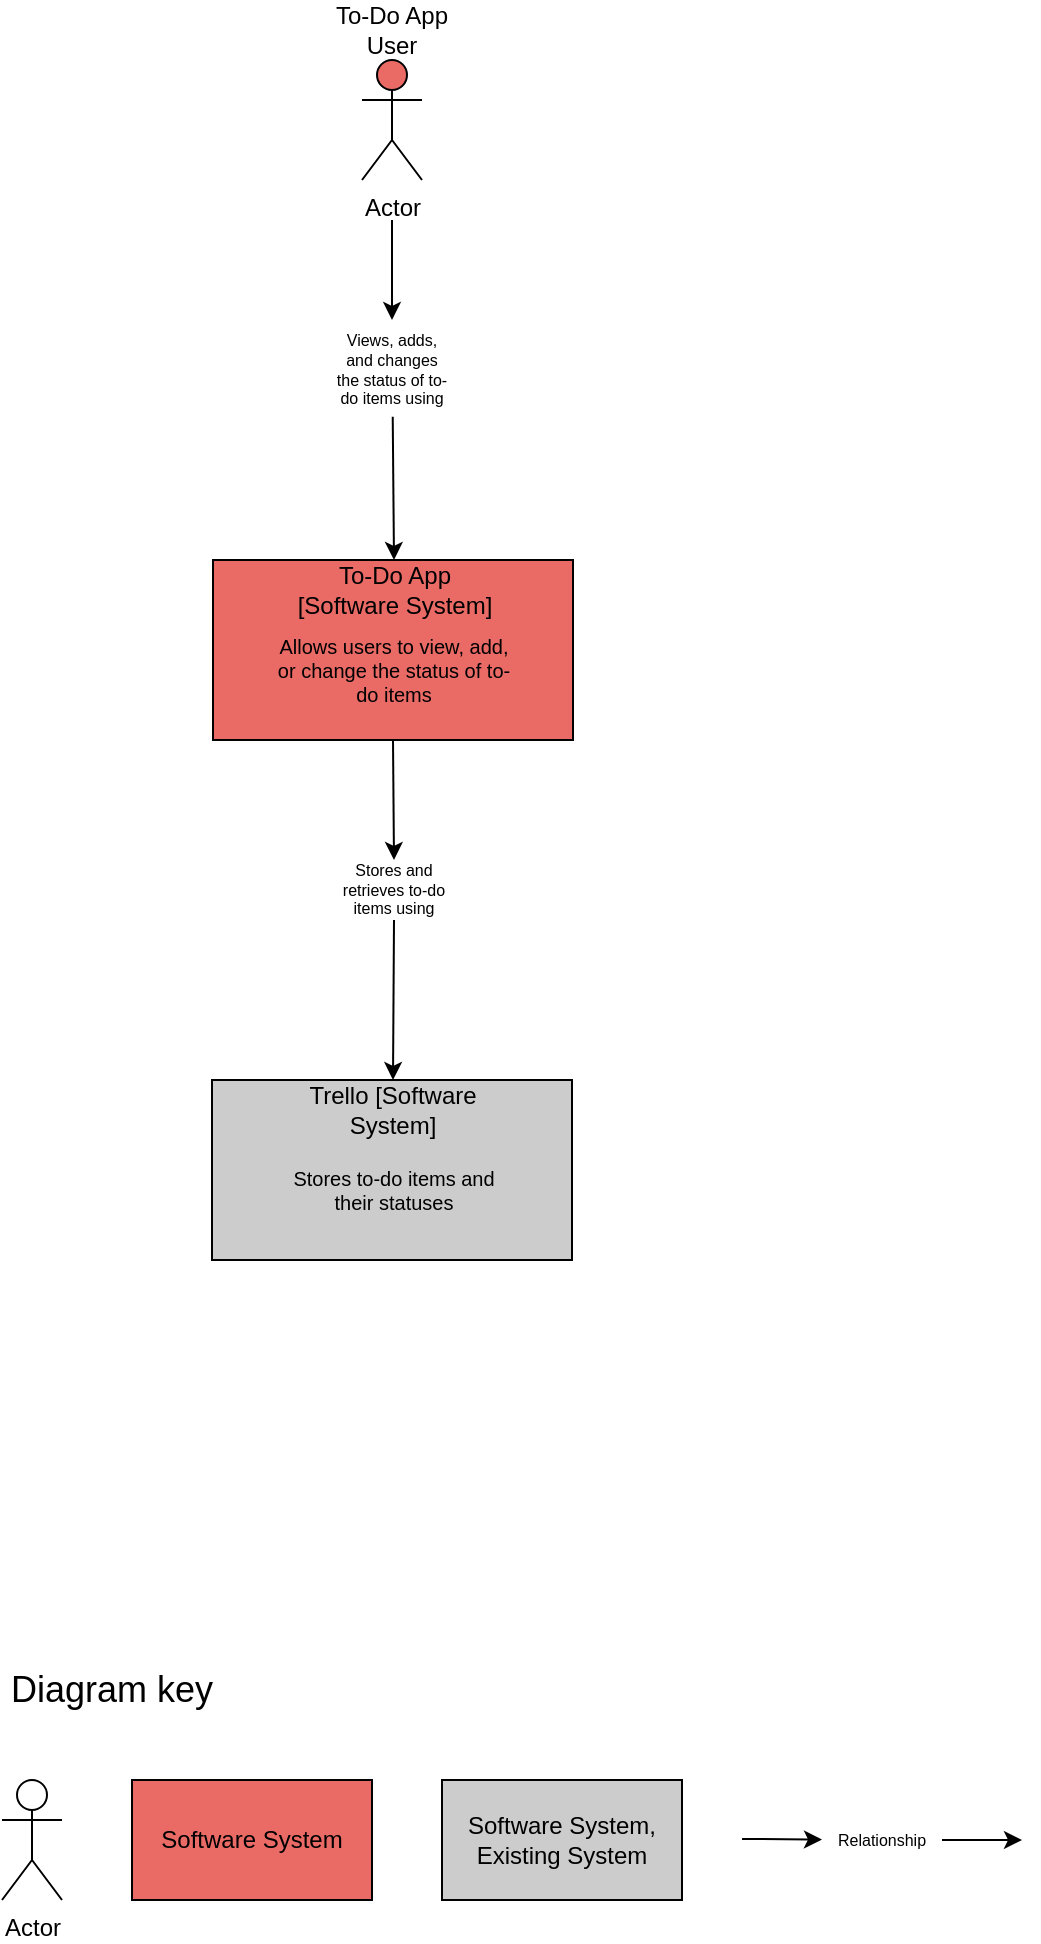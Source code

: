 <mxfile version="24.7.14">
  <diagram name="Page-1" id="iBRlb1mhVoszrk2-aHQL">
    <mxGraphModel dx="2074" dy="725" grid="1" gridSize="10" guides="1" tooltips="1" connect="1" arrows="1" fold="1" page="1" pageScale="1" pageWidth="850" pageHeight="1100" math="0" shadow="0">
      <root>
        <mxCell id="0" />
        <mxCell id="1" parent="0" />
        <mxCell id="-mjvh53arfqLqoCf8BJp-1" value="Actor" style="shape=umlActor;verticalLabelPosition=bottom;verticalAlign=top;html=1;outlineConnect=0;fillColor=#EA6B66;" parent="1" vertex="1">
          <mxGeometry x="410" y="120" width="30" height="60" as="geometry" />
        </mxCell>
        <mxCell id="-mjvh53arfqLqoCf8BJp-2" value="To-Do App User" style="text;html=1;align=center;verticalAlign=middle;whiteSpace=wrap;rounded=0;" parent="1" vertex="1">
          <mxGeometry x="395" y="90" width="60" height="30" as="geometry" />
        </mxCell>
        <mxCell id="-mjvh53arfqLqoCf8BJp-7" value="" style="endArrow=classic;html=1;rounded=0;entryX=0.5;entryY=0;entryDx=0;entryDy=0;exitX=0.506;exitY=1.278;exitDx=0;exitDy=0;exitPerimeter=0;" parent="1" source="-mjvh53arfqLqoCf8BJp-14" target="_Eg-LZfy4czVI2hD-TEB-12" edge="1">
          <mxGeometry width="50" height="50" relative="1" as="geometry">
            <mxPoint x="425" y="260" as="sourcePoint" />
            <mxPoint x="620" y="360" as="targetPoint" />
          </mxGeometry>
        </mxCell>
        <mxCell id="-mjvh53arfqLqoCf8BJp-13" value="" style="endArrow=classic;html=1;rounded=0;" parent="1" edge="1">
          <mxGeometry width="50" height="50" relative="1" as="geometry">
            <mxPoint x="425" y="200" as="sourcePoint" />
            <mxPoint x="425" y="250" as="targetPoint" />
          </mxGeometry>
        </mxCell>
        <mxCell id="-mjvh53arfqLqoCf8BJp-14" value="Views, adds, and changes the status of to-do items using" style="text;html=1;align=center;verticalAlign=middle;whiteSpace=wrap;rounded=0;fontSize=8;" parent="1" vertex="1">
          <mxGeometry x="395" y="260" width="60" height="30" as="geometry" />
        </mxCell>
        <mxCell id="-mjvh53arfqLqoCf8BJp-18" value="" style="rounded=0;whiteSpace=wrap;html=1;fillColor=#CCCCCC;" parent="1" vertex="1">
          <mxGeometry x="335" y="630" width="180" height="90" as="geometry" />
        </mxCell>
        <mxCell id="-mjvh53arfqLqoCf8BJp-19" value="Stores to-do items and their statuses" style="text;html=1;align=center;verticalAlign=middle;whiteSpace=wrap;rounded=0;fontSize=10;" parent="1" vertex="1">
          <mxGeometry x="365.5" y="670" width="120" height="30" as="geometry" />
        </mxCell>
        <mxCell id="-mjvh53arfqLqoCf8BJp-20" value="Trello [Software System]" style="text;html=1;align=center;verticalAlign=middle;whiteSpace=wrap;rounded=0;" parent="1" vertex="1">
          <mxGeometry x="373" y="630" width="105" height="30" as="geometry" />
        </mxCell>
        <mxCell id="-mjvh53arfqLqoCf8BJp-21" value="" style="endArrow=classic;html=1;rounded=0;entryX=0.5;entryY=0;entryDx=0;entryDy=0;" parent="1" target="-mjvh53arfqLqoCf8BJp-20" edge="1">
          <mxGeometry width="50" height="50" relative="1" as="geometry">
            <mxPoint x="426" y="550" as="sourcePoint" />
            <mxPoint x="425" y="510" as="targetPoint" />
          </mxGeometry>
        </mxCell>
        <mxCell id="-mjvh53arfqLqoCf8BJp-22" value="" style="endArrow=classic;html=1;rounded=0;exitX=0.5;exitY=1;exitDx=0;exitDy=0;entryX=0.5;entryY=0;entryDx=0;entryDy=0;" parent="1" source="_Eg-LZfy4czVI2hD-TEB-10" target="-mjvh53arfqLqoCf8BJp-23" edge="1">
          <mxGeometry width="50" height="50" relative="1" as="geometry">
            <mxPoint x="425" y="450" as="sourcePoint" />
            <mxPoint x="426" y="560" as="targetPoint" />
          </mxGeometry>
        </mxCell>
        <mxCell id="-mjvh53arfqLqoCf8BJp-23" value="Stores and retrieves to-do items using" style="text;html=1;align=center;verticalAlign=middle;whiteSpace=wrap;rounded=0;fontSize=8;" parent="1" vertex="1">
          <mxGeometry x="396" y="520" width="60" height="30" as="geometry" />
        </mxCell>
        <mxCell id="-mjvh53arfqLqoCf8BJp-24" value="Software System" style="rounded=0;whiteSpace=wrap;html=1;fillColor=#EA6B66;" parent="1" vertex="1">
          <mxGeometry x="295" y="980" width="120" height="60" as="geometry" />
        </mxCell>
        <mxCell id="-mjvh53arfqLqoCf8BJp-25" value="Software System, Existing System" style="rounded=0;whiteSpace=wrap;html=1;fillColor=#CCCCCC;" parent="1" vertex="1">
          <mxGeometry x="450" y="980" width="120" height="60" as="geometry" />
        </mxCell>
        <mxCell id="-mjvh53arfqLqoCf8BJp-26" value="Actor" style="shape=umlActor;verticalLabelPosition=bottom;verticalAlign=top;html=1;outlineConnect=0;" parent="1" vertex="1">
          <mxGeometry x="230" y="980" width="30" height="60" as="geometry" />
        </mxCell>
        <mxCell id="-mjvh53arfqLqoCf8BJp-27" value="" style="endArrow=classic;html=1;rounded=0;" parent="1" source="-mjvh53arfqLqoCf8BJp-37" edge="1">
          <mxGeometry width="50" height="50" relative="1" as="geometry">
            <mxPoint x="600" y="1009.47" as="sourcePoint" />
            <mxPoint x="740" y="1010" as="targetPoint" />
          </mxGeometry>
        </mxCell>
        <mxCell id="-mjvh53arfqLqoCf8BJp-36" value="" style="endArrow=classic;html=1;rounded=0;" parent="1" target="-mjvh53arfqLqoCf8BJp-37" edge="1">
          <mxGeometry width="50" height="50" relative="1" as="geometry">
            <mxPoint x="600" y="1009.47" as="sourcePoint" />
            <mxPoint x="740" y="1010" as="targetPoint" />
          </mxGeometry>
        </mxCell>
        <mxCell id="-mjvh53arfqLqoCf8BJp-37" value="Relationship" style="text;html=1;align=center;verticalAlign=middle;whiteSpace=wrap;rounded=0;fontSize=8;" parent="1" vertex="1">
          <mxGeometry x="640" y="995" width="60" height="30" as="geometry" />
        </mxCell>
        <mxCell id="-mjvh53arfqLqoCf8BJp-38" value="Diagram key" style="text;html=1;align=center;verticalAlign=middle;whiteSpace=wrap;rounded=0;fontSize=18;" parent="1" vertex="1">
          <mxGeometry x="230" y="920" width="110" height="30" as="geometry" />
        </mxCell>
        <mxCell id="_Eg-LZfy4czVI2hD-TEB-10" value="" style="rounded=0;whiteSpace=wrap;html=1;fillColor=#EA6B66;" parent="1" vertex="1">
          <mxGeometry x="335.5" y="370" width="180" height="90" as="geometry" />
        </mxCell>
        <mxCell id="_Eg-LZfy4czVI2hD-TEB-12" value="To-Do App [Software System]" style="text;html=1;align=center;verticalAlign=middle;whiteSpace=wrap;rounded=0;" parent="1" vertex="1">
          <mxGeometry x="373.5" y="370" width="105" height="30" as="geometry" />
        </mxCell>
        <mxCell id="RbaquCLyhIQVkRtYfmB6-2" value="Allows users to view, add, or change the status of to-do items" style="text;html=1;align=center;verticalAlign=middle;whiteSpace=wrap;rounded=0;fontSize=10;" parent="1" vertex="1">
          <mxGeometry x="366" y="410" width="120" height="30" as="geometry" />
        </mxCell>
      </root>
    </mxGraphModel>
  </diagram>
</mxfile>
